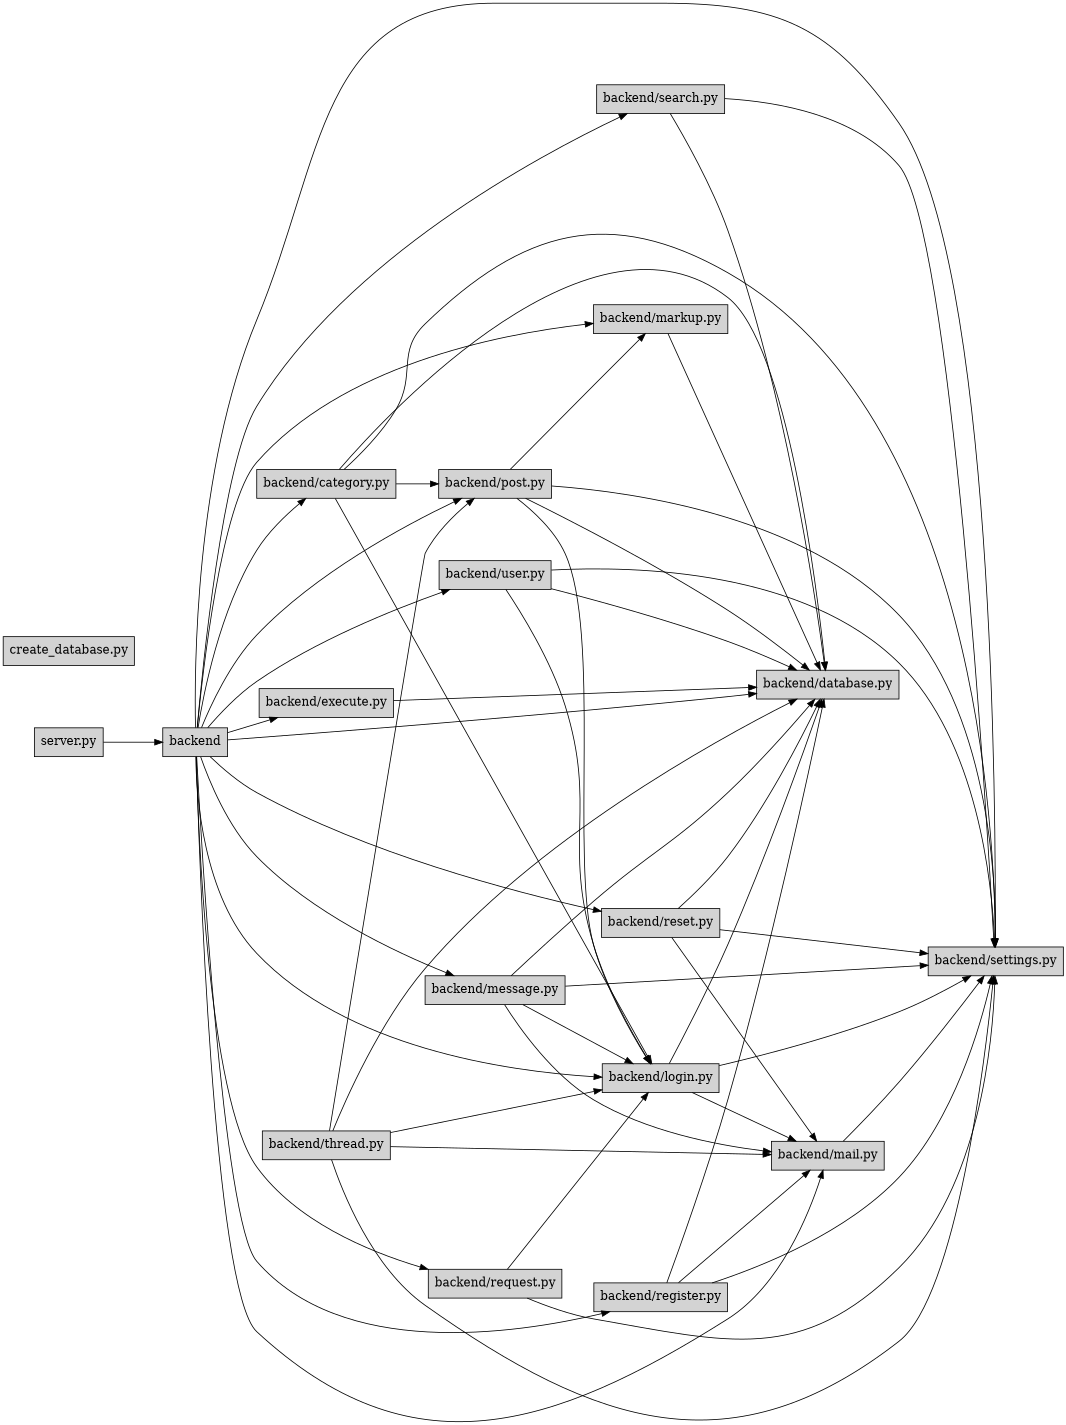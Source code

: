 strict digraph dependencies {
	graph [rankdir=LR, overlap=scale, size="8,9.5", ratio=fill, fontsize=16, fontname=Helvetica, clusterrank=local];
	node [label="\N", fontsize=15, shape=rectangle, nodesep=0.75];
	graph [bb="0,0,902,1268.8"];
	backend [style=filled, pos="167,606.81", width="0.75", height="0.5"];
	"backend/category.py" [style=filled, pos="283,837.81", width="1.4722", height="0.5"];
	"backend/database.py" [style=filled, pos="707,657.81", width="1.5", height="0.5"];
	"backend/execute.py" [style=filled, pos="283,641.81", width="1.4167", height="0.5"];
	"backend/login.py" [style=filled, pos="565,305.81", width="1.25", height="0.5"];
	"backend/mail.py" [style=filled, pos="707,236.81", width="1.2222", height="0.5"];
	"backend/markup.py" [style=filled, pos="565,985.81", width="1.3889", height="0.5"];
	"backend/message.py" [style=filled, pos="425,381.81", width="1.4722", height="0.5"];
	"backend/post.py" [style=filled, pos="425,837.81", width="1.2222", height="0.5"];
	"backend/register.py" [style=filled, pos="565,109.81", width="1.4167", height="0.5"];
	"backend/request.py" [style=filled, pos="425,115.81", width="1.4167", height="0.5"];
	"backend/reset.py" [style=filled, pos="565,444.81", width="1.25", height="0.5"];
	"backend/search.py" [style=filled, pos="565,1182.8", width="1.3611", height="0.5"];
	"backend/settings.py" [style=filled, pos="850,406.81", width="1.4167", height="0.5"];
	"backend/user.py" [style=filled, pos="425,756.81", width="1.1944", height="0.5"];
	"backend/thread.py" [style=filled, pos="283,242.81", width="1.3333", height="0.5"];
	"create_database.py" [style=filled, pos="52,688.81", width="1.4167", height="0.5"];
	"server.py" [style=filled, pos="52,606.81", width="0.77778", height="0.5"];
	backend -> "backend/category.py" [pos="e,262.95,820.89 170.74,624.64 178.24,657.71 197.23,730 230,782.81 236.94,793.99 246.46,804.77 255.52,813.77"];
	backend -> "backend/database.py" [pos="e,655.51,651.53 194.26,607.54 227.69,608.57 286.08,610.78 336,614.81 460.85,624.89 491.6,632.18 616,646.81 625.5,647.93 635.56,649.13\
 645.39,650.31"];
	backend -> "backend/execute.py" [pos="e,243.83,629.99 191.6,614.23 203.92,617.95 219.29,622.59 233.89,626.99"];
	backend -> "backend/login.py" [pos="e,520.08,307.98 168.52,588.71 172.44,552.67 185.92,471.15 230,421.81 302.64,340.49 435.19,316.17 509.93,308.9"];
	backend -> "backend/mail.py" [pos="e,702.4,218.83 167.8,588.54 171.87,499.64 191.64,115.09 230,79.81 356.29,-36.314 469.52,-6.4958 616,82.81 662.46,111.13 687.95,172.82\
 699.41,208.94"];
	backend -> "backend/markup.py" [pos="e,515.76,982.28 169.19,624.94 175.88,677.54 197.57,828.71 230,864.81 301.73,944.67 430.21,971.86 505.5,981.09"];
	backend -> "backend/message.py" [pos="e,391.65,396 174.19,589.31 184.12,566.75 203.81,527.3 230,500.81 274.71,455.57 339.93,420.31 382.41,400.28"];
	backend -> "backend/post.py" [pos="e,396.03,824 174.8,624.44 185.1,646.32 204.92,683.91 230,709.81 276.76,758.08 344.83,797.56 386.95,819.36"];
	backend -> "backend/register.py" [pos="e,526.2,98.115 168.33,588.65 174.46,506.77 200.99,174.46 230,138.81 297.79,55.498 441.18,76.96 516.48,95.627"];
	backend -> "backend/request.py" [pos="e,382.17,125.6 167.79,588.49 171.1,519.56 185.74,276.72 230,215.81 264.27,168.64 327.4,142.11 372.54,128.41"];
	backend -> "backend/reset.py" [pos="e,525.07,453.66 182.79,592.08 194.93,581.38 212.55,567.19 230,557.81 325.14,506.68 447.76,472.45 515.14,456.04"];
	backend -> "backend/search.py" [pos="e,535.58,1168.4 169.08,624.88 176.02,682.98 199.65,864.13 230,913.81 304.6,1036 455.58,1126.1 526.53,1163.6"];
	backend -> "backend/settings.py" [pos="e,848.91,424.95 168.94,624.98 176.2,691.19 202.65,919.25 230,986.81 287.18,1128.1 272.62,1268.8 425,1268.8 425,1268.8 425,1268.8\
 565,1268.8 663.8,1268.8 706.03,1247.2 762,1165.8 804.21,1104.4 840.12,566.04 848.27,435.32"];
	backend -> "backend/user.py" [pos="e,390.69,745.52 180.22,622.67 192.16,636.24 210.76,655.63 230,668.81 277.94,701.65 340.12,727.22 381.22,742.14"];
	"backend/category.py" -> "backend/database.py" [pos="e,705.2,676.14 296.69,855.63 344.1,915.25 504.55,1099.3 616,1012.8 668.22,972.29 695.62,763.68 704.09,686.54"];
	"backend/category.py" -> "backend/login.py" [pos="e,555.6,323.54 292.54,819.81 334.31,741.02 501.1,426.35 550.9,332.42"];
	"backend/category.py" -> "backend/post.py" [pos="e,380.7,837.81 336.28,837.81 347.49,837.81 359.32,837.81 370.57,837.81"];
	"backend/category.py" -> "backend/settings.py" [pos="e,847.47,425 297.38,855.14 308.72,869.29 324.49,890.11 336,909.81 355.67,943.48 343.13,963.61 372,989.81 453.84,1064.1 520.71,1093.8\
 616,1037.8 730.93,970.28 713.64,900.03 762,775.81 809.66,653.4 836.47,497.73 845.99,434.94"];
	"backend/execute.py" -> "backend/database.py" [pos="e,652.79,655.76 334.57,643.76 412,646.68 558.21,652.2 642.56,655.38"];
	"backend/login.py" -> "backend/database.py" [pos="e,700.66,639.89 573.49,323.5 583.91,345.44 601.95,384.09 616,417.81 647.73,493.94 681.14,585.44 697.22,630.29"];
	"backend/login.py" -> "backend/mail.py" [pos="e,678.31,250.75 593.74,291.85 615.49,281.28 645.55,266.67 669.24,255.16"];
	"backend/login.py" -> "backend/settings.py" [pos="e,823.28,391.41 604.62,314.65 644.94,324.21 708.89,340.92 762,361.81 779.75,368.8 798.68,378.2 814.42,386.61"];
	"backend/mail.py" -> "backend/settings.py" [pos="e,836.27,389.2 722.66,253.68 733.81,265.81 749.04,282.63 762,297.81 785.94,325.86 812.39,358.92 829.98,381.22"];
	"backend/markup.py" -> "backend/database.py" [pos="e,699.19,675.86 572.84,967.71 596.45,913.16 667.03,750.15 695.2,685.08"];
	"backend/message.py" -> "backend/database.py" [pos="e,692.2,640.18 441.29,399.19 458.8,417.67 487.69,447.51 514,471.81 557.56,512.04 573.29,516.68 616,557.81 641.08,581.96 667.64,611.69\
 685.55,632.43"];
	"backend/message.py" -> "backend/login.py" [pos="e,538.14,320.39 453.33,366.43 475.2,354.56 505.59,338.06 529.15,325.27"];
	"backend/message.py" -> "backend/mail.py" [pos="e,663.1,238.49 435.41,363.75 449.91,340.31 478.45,299.94 514,278.81 556.53,253.53 612.42,243.41 653.11,239.38"];
	"backend/message.py" -> "backend/settings.py" [pos="e,798.91,403.8 477.54,384.9 556.42,389.54 705.11,398.29 788.78,403.21"];
	"backend/post.py" -> "backend/database.py" [pos="e,687.43,674.75 453,823.72 490.95,804.24 560.36,767.22 616,729.81 638.12,714.93 661.69,696.2 679.3,681.57"];
	"backend/post.py" -> "backend/login.py" [pos="e,554.79,323.36 446.43,822.01 457.84,812.33 470.94,798.93 478,783.81 547.18,635.72 471.56,575.66 514,417.81 522.25,387.12 538.13\
,354.28 549.99,332.15"];
	"backend/post.py" -> "backend/markup.py" [pos="e,548.7,968.58 441.06,854.79 465.72,880.86 513.04,930.88 541.54,961.01"];
	"backend/post.py" -> "backend/settings.py" [pos="e,847.32,424.99 469.1,836.22 540.91,831.19 683.02,810.67 762,727.81 802.86,684.94 834.71,504.93 845.78,434.87"];
	"backend/register.py" -> "backend/database.py" [pos="e,703.01,639.57 570.85,127.97 580.71,158.81 601.03,223.49 616,278.81 651.27,409.09 686.82,566.44 700.81,629.58"];
	"backend/register.py" -> "backend/mail.py" [pos="e,688.52,220.28 583.86,126.68 608.82,149 652.95,188.47 681.05,213.6"];
	"backend/register.py" -> "backend/settings.py" [pos="e,846.24,388.76 605.05,121.23 648.73,135.5 718.24,163.82 762,209.81 808.8,258.99 833.44,337.26 843.84,378.79"];
	"backend/request.py" -> "backend/login.py" [pos="e,552.11,288.32 437.92,133.34 462.72,167 517.08,240.77 546.01,280.03"];
	"backend/request.py" -> "backend/settings.py" [pos="e,846.24,388.5 455.95,101.24 472.72,94.148 494.05,86.39 514,82.81 624.94,62.905 683.68,54.759 762,135.81 796.36,171.37 830.73,316.68\
 844.13,378.63"];
	"backend/reset.py" -> "backend/database.py" [pos="e,698.07,639.62 582.09,461.64 592.51,472.35 605.75,486.81 616,500.81 647.37,543.66 676.88,598.15 693.38,630.37"];
	"backend/reset.py" -> "backend/mail.py" [pos="e,695.12,254.21 577.11,427.08 602.22,390.3 660.05,305.58 689.33,262.69"];
	"backend/reset.py" -> "backend/settings.py" [pos="e,801.53,413.27 608.29,439.04 657.15,432.52 736.9,421.89 791.33,414.63"];
	"backend/search.py" -> "backend/database.py" [pos="e,704.38,675.83 574.49,1164.9 585.76,1143 604.47,1104.5 616,1069.8 662.7,929.22 692.41,753.63 702.82,686.09"];
	"backend/search.py" -> "backend/settings.py" [pos="e,848.98,424.83 614.32,1183.2 659.84,1180.7 725.71,1169.2 762,1126.8 807.89,1073.2 840.9,561.18 848.39,434.87"];
	"backend/thread.py" -> "backend/database.py" [pos="e,677.11,642.43 290,260.85 302.97,292.83 333,360.65 372,408.81 458.24,515.31 599.87,600.34 668,637.51"];
	"backend/thread.py" -> "backend/login.py" [pos="e,525.5,296.99 324.61,252.11 375.42,263.46 461.26,282.63 515.43,294.74"];
	"backend/thread.py" -> "backend/mail.py" [pos="e,662.76,237.44 331.64,242.12 411.4,240.99 569.46,238.76 652.74,237.58"];
	"backend/thread.py" -> "backend/post.py" [pos="e,403.94,821.83 285.65,260.84 299.12,352.08 359.77,759.7 372,783.81 377.9,795.43 387.18,806.16 396.35,814.94"];
	"backend/thread.py" -> "backend/settings.py" [pos="e,848.09,388.51 287.83,224.8 297.67,191.9 323.32,122.38 372,88.81 514.89,-9.715 625.78,-38.74 762,68.81 811.22,107.67 838.35,304.36\
 846.95,378.49"];
	"backend/user.py" -> "backend/database.py" [pos="e,677.59,673.14 462.54,747.66 501.47,737.74 563.84,720.64 616,700.81 633.61,694.11 652.53,685.43 668.54,677.62"];
	"backend/user.py" -> "backend/login.py" [pos="e,555.15,323.46 435.26,739.04 447.36,717.3 467.18,679.02 478,643.81 507.89,546.59 484.66,515.2 514,417.81 523.13,387.52 538.76,354.79\
 550.32,332.59"];
	"backend/user.py" -> "backend/settings.py" [pos="e,846.55,424.88 467.37,761.08 538.61,765.72 682.38,763.83 762,684.81 798.09,648.99 831.73,498.21 844.54,434.94"];
	"server.py" -> backend [pos="e,139.83,606.81 80.723,606.81 95.567,606.81 113.86,606.81 129.77,606.81"];
}
